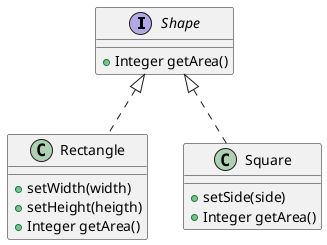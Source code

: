 @startuml

interface Shape{
    +Integer getArea()
}

class Rectangle{
    +setWidth(width)
    +setHeight(heigth)
    +Integer getArea()
}

class Square {
    +setSide(side)
    +Integer getArea()
}

Shape <|..down Rectangle
Shape <|..down Square

@enduml